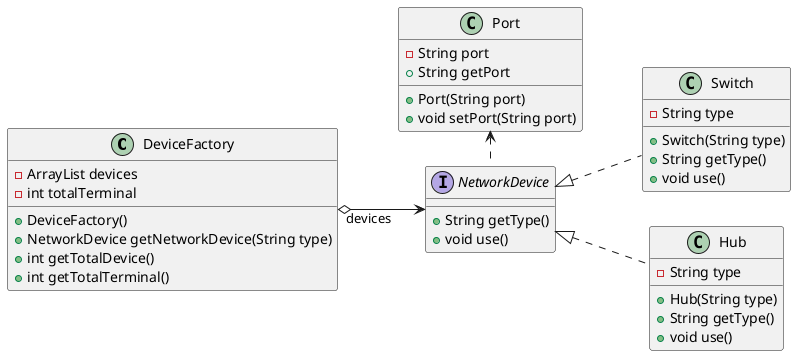 @startuml 

skinparam DefaultFontName PingFangSC-Regular
left to right direction

class DeviceFactory{
    - ArrayList devices
    - int totalTerminal
    + DeviceFactory()
    + NetworkDevice getNetworkDevice(String type)
    + int getTotalDevice()
    + int getTotalTerminal()
}
class Port{
    - String port
    + Port(String port)
    + void setPort(String port)
    + String getPort
}
interface NetworkDevice{
    + String getType()
    + void use()
}
class Switch{
    - String type
    + Switch(String type)
    + String getType()
    + void use()
}
class Hub{
    - String type
    + Hub(String type)
    + String getType()
    + void use()
}

DeviceFactory "devices" o--> NetworkDevice
NetworkDevice <|.. Switch
NetworkDevice <|.. Hub
Port <.right. NetworkDevice

@enduml
